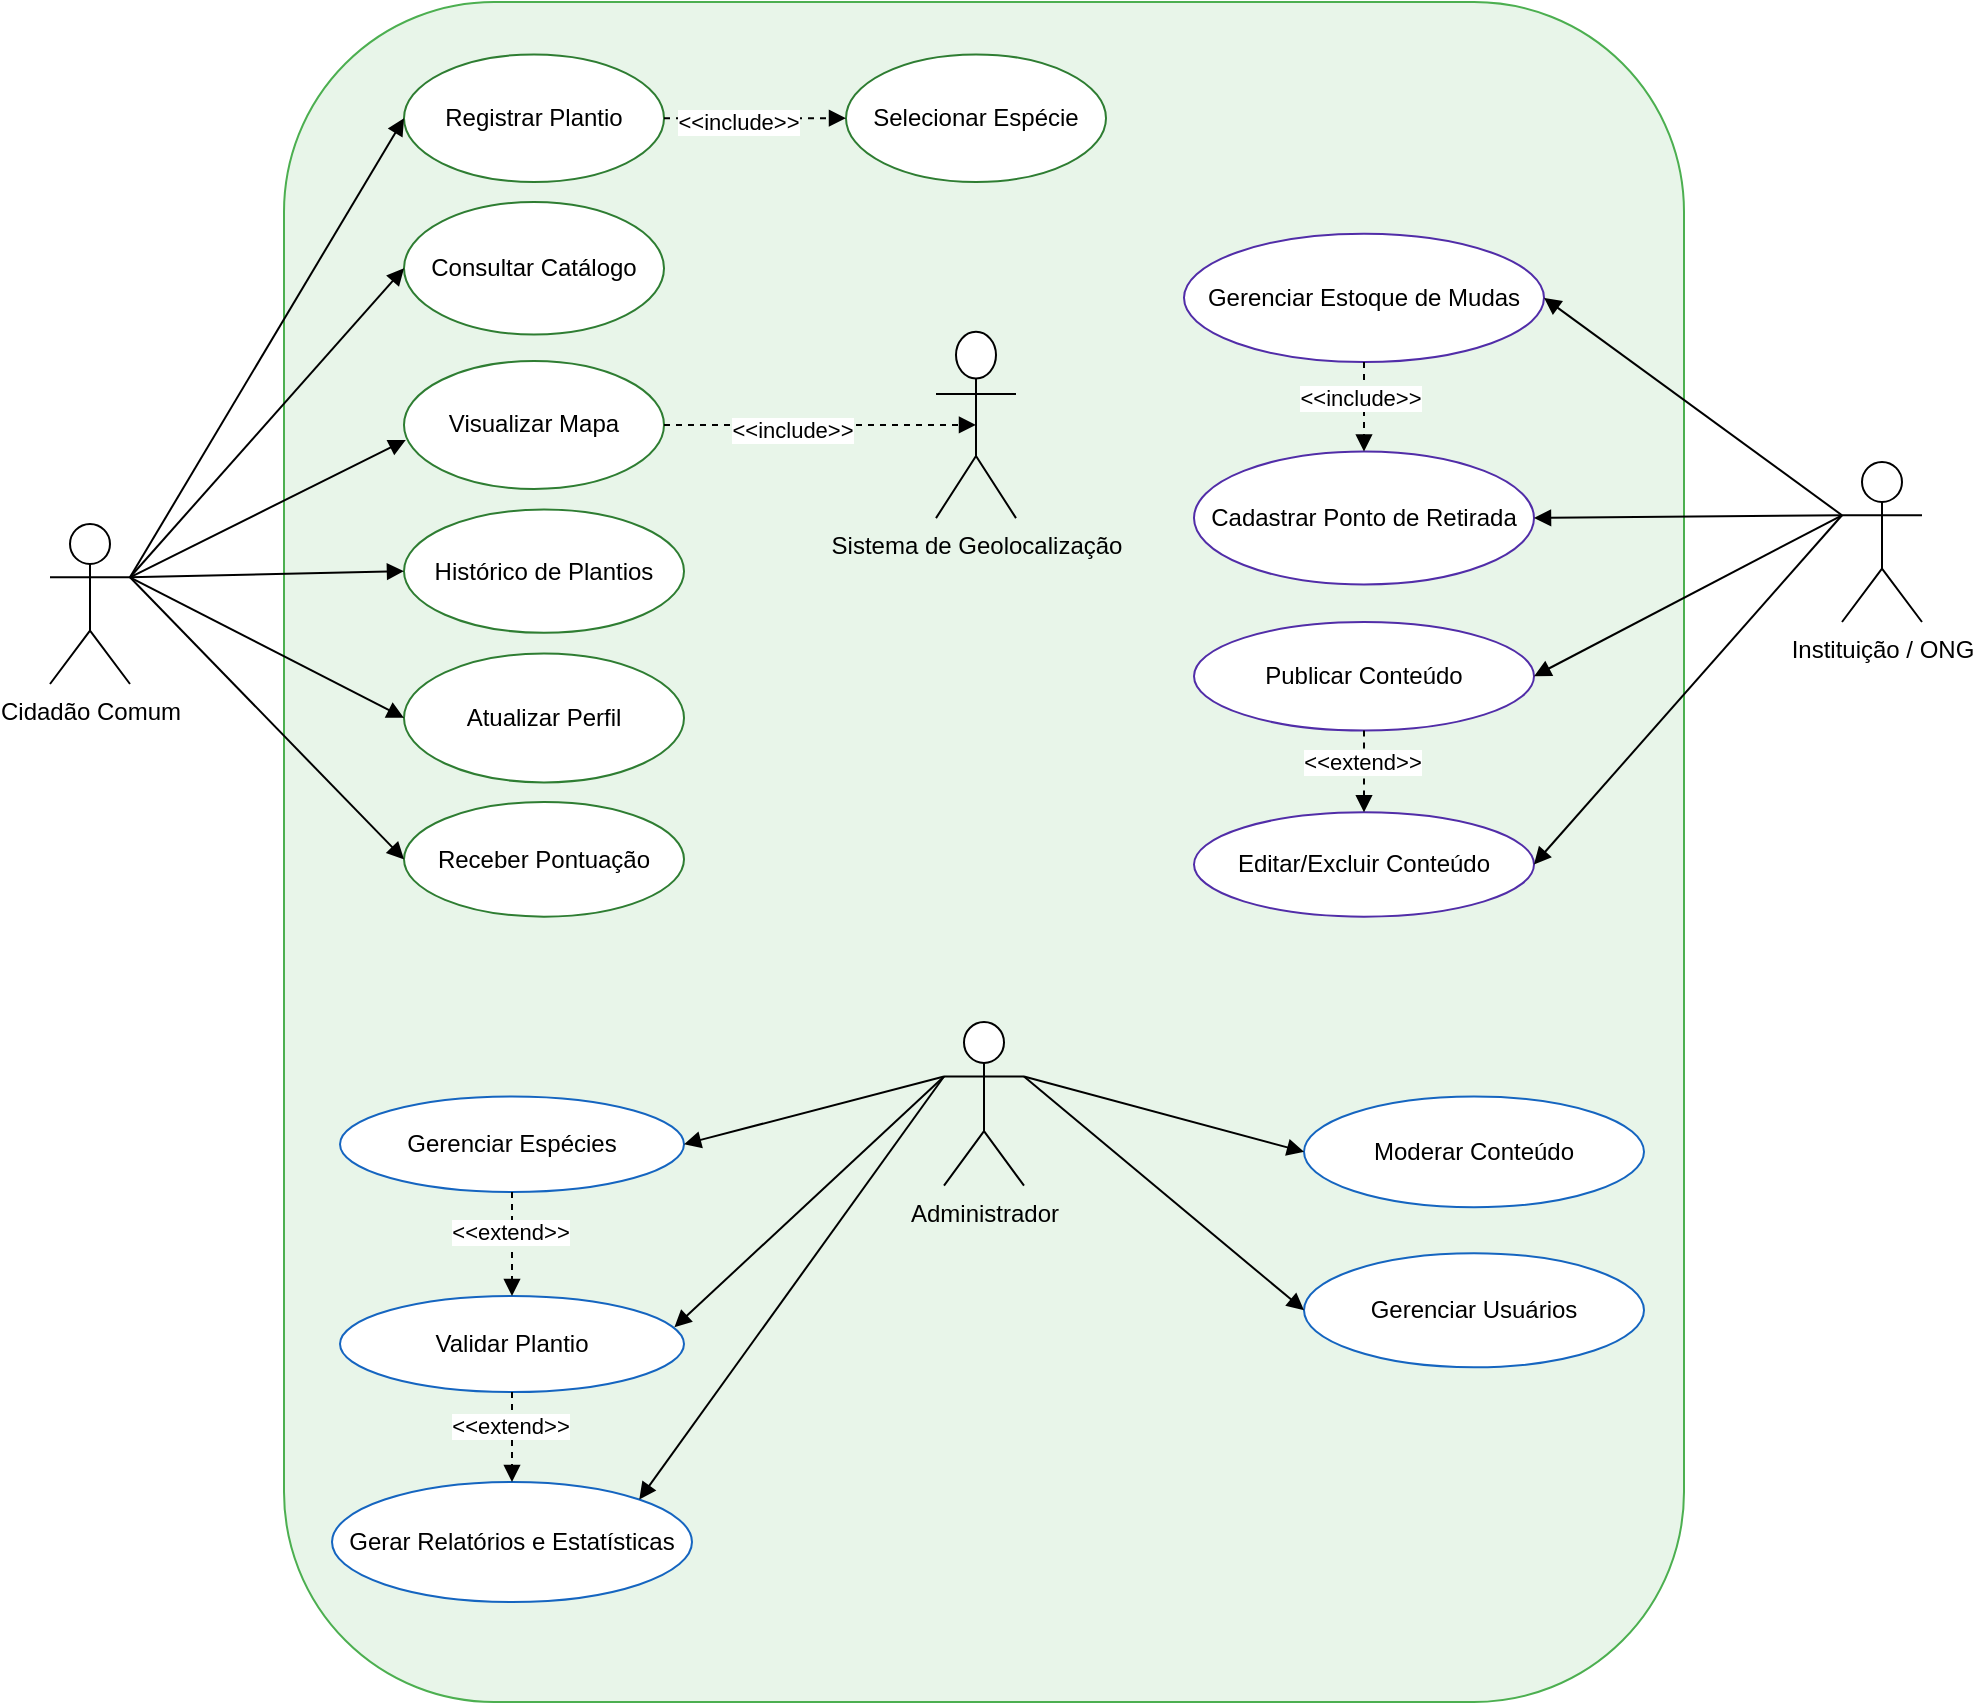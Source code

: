 <mxfile version="28.2.5">
  <diagram name="Diagrama de Casos de Uso - FlorESer" id="0">
    <mxGraphModel dx="1103" dy="452" grid="1" gridSize="10" guides="1" tooltips="1" connect="1" arrows="1" fold="1" page="1" pageScale="1" pageWidth="1100" pageHeight="850" math="0" shadow="0">
      <root>
        <mxCell id="0" />
        <mxCell id="1" parent="0" />
        <mxCell id="2" value="" style="rounded=1;whiteSpace=wrap;html=1;fillColor=#e8f5e9;strokeColor=#4caf50;" parent="1" vertex="1">
          <mxGeometry x="300" width="700" height="850" as="geometry" />
        </mxCell>
        <mxCell id="10" value="Registrar Plantio" style="ellipse;whiteSpace=wrap;html=1;fillColor=#ffffff;strokeColor=#2e7d32;" parent="2" vertex="1">
          <mxGeometry x="60" y="26.2" width="130" height="63.8" as="geometry" />
        </mxCell>
        <mxCell id="11" value="Selecionar Espécie" style="ellipse;whiteSpace=wrap;html=1;fillColor=#ffffff;strokeColor=#2e7d32;" parent="2" vertex="1">
          <mxGeometry x="281" y="26.2" width="130" height="63.8" as="geometry" />
        </mxCell>
        <mxCell id="12" value="Consultar Catálogo" style="ellipse;whiteSpace=wrap;html=1;fillColor=#ffffff;strokeColor=#2e7d32;" parent="2" vertex="1">
          <mxGeometry x="60" y="100" width="130" height="66.23" as="geometry" />
        </mxCell>
        <mxCell id="13" value="Visualizar Mapa" style="ellipse;whiteSpace=wrap;html=1;fillColor=#ffffff;strokeColor=#2e7d32;" parent="2" vertex="1">
          <mxGeometry x="60" y="179.5" width="130" height="63.95" as="geometry" />
        </mxCell>
        <mxCell id="14" value="Histórico de Plantios" style="ellipse;whiteSpace=wrap;html=1;fillColor=#ffffff;strokeColor=#2e7d32;" parent="2" vertex="1">
          <mxGeometry x="60" y="253.74" width="140" height="61.66" as="geometry" />
        </mxCell>
        <mxCell id="15" value="Cadastrar Ponto de Retirada" style="ellipse;whiteSpace=wrap;html=1;fillColor=#ffffff;strokeColor=#512da8;" parent="2" vertex="1">
          <mxGeometry x="455" y="224.72" width="170" height="66.55" as="geometry" />
        </mxCell>
        <mxCell id="17" value="Publicar Conteúdo" style="ellipse;whiteSpace=wrap;html=1;fillColor=#ffffff;strokeColor=#512da8;" parent="2" vertex="1">
          <mxGeometry x="455" y="310.0" width="170" height="54.27" as="geometry" />
        </mxCell>
        <mxCell id="SvDAr2LP0oa5Av3KDg7y-24" value="Atualizar Perfil" style="ellipse;whiteSpace=wrap;html=1;fillColor=#ffffff;strokeColor=#2e7d32;" parent="2" vertex="1">
          <mxGeometry x="60" y="325.7" width="140" height="64.49" as="geometry" />
        </mxCell>
        <mxCell id="SvDAr2LP0oa5Av3KDg7y-25" value="Receber Pontuação" style="ellipse;whiteSpace=wrap;html=1;fillColor=#ffffff;strokeColor=#2e7d32;" parent="2" vertex="1">
          <mxGeometry x="60" y="400.0" width="140" height="57.32" as="geometry" />
        </mxCell>
        <mxCell id="SvDAr2LP0oa5Av3KDg7y-35" value="" style="html=1;verticalAlign=bottom;labelBackgroundColor=none;endArrow=block;endFill=1;dashed=1;rounded=0;exitX=1;exitY=0.5;exitDx=0;exitDy=0;" parent="2" source="10" target="11" edge="1">
          <mxGeometry width="160" relative="1" as="geometry">
            <mxPoint x="350" y="314.102" as="sourcePoint" />
            <mxPoint x="510" y="314.102" as="targetPoint" />
          </mxGeometry>
        </mxCell>
        <mxCell id="SvDAr2LP0oa5Av3KDg7y-36" value="&amp;lt;&amp;lt;include&amp;gt;&amp;gt;" style="edgeLabel;html=1;align=center;verticalAlign=middle;resizable=0;points=[];" parent="SvDAr2LP0oa5Av3KDg7y-35" vertex="1" connectable="0">
          <mxGeometry x="-0.188" y="-2" relative="1" as="geometry">
            <mxPoint as="offset" />
          </mxGeometry>
        </mxCell>
        <mxCell id="18" value="Editar/Excluir Conteúdo" style="ellipse;whiteSpace=wrap;html=1;fillColor=#ffffff;strokeColor=#512da8;" parent="2" vertex="1">
          <mxGeometry x="455" y="405.09" width="170" height="52.23" as="geometry" />
        </mxCell>
        <mxCell id="16" value="Gerenciar Estoque de Mudas" style="ellipse;whiteSpace=wrap;html=1;fillColor=#ffffff;strokeColor=#512da8;" parent="2" vertex="1">
          <mxGeometry x="450" y="115.83" width="180" height="64.17" as="geometry" />
        </mxCell>
        <mxCell id="SvDAr2LP0oa5Av3KDg7y-48" value="" style="html=1;verticalAlign=bottom;labelBackgroundColor=none;endArrow=block;endFill=1;dashed=1;rounded=0;exitX=0.5;exitY=1;exitDx=0;exitDy=0;entryX=0.5;entryY=0;entryDx=0;entryDy=0;" parent="2" source="16" target="15" edge="1">
          <mxGeometry width="160" relative="1" as="geometry">
            <mxPoint x="220" y="47.283" as="sourcePoint" />
            <mxPoint x="328" y="47.283" as="targetPoint" />
          </mxGeometry>
        </mxCell>
        <mxCell id="SvDAr2LP0oa5Av3KDg7y-49" value="&amp;lt;&amp;lt;include&amp;gt;&amp;gt;" style="edgeLabel;html=1;align=center;verticalAlign=middle;resizable=0;points=[];" parent="SvDAr2LP0oa5Av3KDg7y-48" vertex="1" connectable="0">
          <mxGeometry x="-0.188" y="-2" relative="1" as="geometry">
            <mxPoint as="offset" />
          </mxGeometry>
        </mxCell>
        <mxCell id="SvDAr2LP0oa5Av3KDg7y-50" value="" style="html=1;verticalAlign=bottom;labelBackgroundColor=none;endArrow=block;endFill=1;dashed=1;rounded=0;" parent="2" source="17" target="18" edge="1">
          <mxGeometry width="160" relative="1" as="geometry">
            <mxPoint x="539.5" y="478.987" as="sourcePoint" />
            <mxPoint x="540" y="400" as="targetPoint" />
          </mxGeometry>
        </mxCell>
        <mxCell id="SvDAr2LP0oa5Av3KDg7y-51" value="&amp;lt;&amp;lt;extend&amp;gt;&amp;gt;" style="edgeLabel;html=1;align=center;verticalAlign=middle;resizable=0;points=[];" parent="SvDAr2LP0oa5Av3KDg7y-50" vertex="1" connectable="0">
          <mxGeometry x="-0.25" y="-1" relative="1" as="geometry">
            <mxPoint as="offset" />
          </mxGeometry>
        </mxCell>
        <mxCell id="SvDAr2LP0oa5Av3KDg7y-58" value="" style="html=1;verticalAlign=bottom;labelBackgroundColor=none;endArrow=block;endFill=1;dashed=1;rounded=0;exitX=1;exitY=0.5;exitDx=0;exitDy=0;entryX=0.5;entryY=0.5;entryDx=0;entryDy=0;entryPerimeter=0;" parent="2" source="13" target="SvDAr2LP0oa5Av3KDg7y-61" edge="1">
          <mxGeometry width="160" relative="1" as="geometry">
            <mxPoint x="220" y="81.037" as="sourcePoint" />
            <mxPoint x="338" y="300.392" as="targetPoint" />
          </mxGeometry>
        </mxCell>
        <mxCell id="SvDAr2LP0oa5Av3KDg7y-59" value="&amp;lt;&amp;lt;include&amp;gt;&amp;gt;" style="edgeLabel;html=1;align=center;verticalAlign=middle;resizable=0;points=[];" parent="SvDAr2LP0oa5Av3KDg7y-58" vertex="1" connectable="0">
          <mxGeometry x="-0.188" y="-2" relative="1" as="geometry">
            <mxPoint as="offset" />
          </mxGeometry>
        </mxCell>
        <mxCell id="SvDAr2LP0oa5Av3KDg7y-61" value="Sistema de Geolocalização" style="shape=umlActor;verticalLabelPosition=bottom;verticalAlign=top;html=1;" parent="2" vertex="1">
          <mxGeometry x="326" y="164.904" width="40" height="93.151" as="geometry" />
        </mxCell>
        <mxCell id="5" value="Administrador" style="shape=umlActor;verticalLabelPosition=bottom;verticalAlign=top;html=1;" parent="2" vertex="1">
          <mxGeometry x="330" y="509.999" width="40" height="81.829" as="geometry" />
        </mxCell>
        <mxCell id="21" value="Validar Plantio" style="ellipse;whiteSpace=wrap;html=1;fillColor=#ffffff;strokeColor=#1565c0;" parent="2" vertex="1">
          <mxGeometry x="28" y="647" width="172" height="48" as="geometry" />
        </mxCell>
        <mxCell id="19" value="Gerenciar Espécies" style="ellipse;whiteSpace=wrap;html=1;fillColor=#ffffff;strokeColor=#1565c0;" parent="2" vertex="1">
          <mxGeometry x="28" y="547.23" width="172" height="47.77" as="geometry" />
        </mxCell>
        <mxCell id="SvDAr2LP0oa5Av3KDg7y-32" value="" style="html=1;verticalAlign=bottom;labelBackgroundColor=none;endArrow=block;endFill=1;dashed=1;rounded=0;exitX=0.5;exitY=1;exitDx=0;exitDy=0;" parent="2" source="19" target="21" edge="1">
          <mxGeometry width="160" relative="1" as="geometry">
            <mxPoint x="1078" y="593.113" as="sourcePoint" />
            <mxPoint x="1238" y="593.113" as="targetPoint" />
          </mxGeometry>
        </mxCell>
        <mxCell id="SvDAr2LP0oa5Av3KDg7y-33" value="&amp;lt;&amp;lt;extend&amp;gt;&amp;gt;" style="edgeLabel;html=1;align=center;verticalAlign=middle;resizable=0;points=[];" parent="SvDAr2LP0oa5Av3KDg7y-32" vertex="1" connectable="0">
          <mxGeometry x="-0.25" y="-1" relative="1" as="geometry">
            <mxPoint as="offset" />
          </mxGeometry>
        </mxCell>
        <mxCell id="22" value="Gerar Relatórios e Estatísticas" style="ellipse;whiteSpace=wrap;html=1;fillColor=#ffffff;strokeColor=#1565c0;" parent="2" vertex="1">
          <mxGeometry x="24" y="740" width="180" height="60" as="geometry" />
        </mxCell>
        <mxCell id="20" value="Gerenciar Usuários" style="ellipse;whiteSpace=wrap;html=1;fillColor=#ffffff;strokeColor=#1565c0;" parent="2" vertex="1">
          <mxGeometry x="510" y="625.63" width="170" height="57" as="geometry" />
        </mxCell>
        <mxCell id="23" value="Moderar Conteúdo" style="ellipse;whiteSpace=wrap;html=1;fillColor=#ffffff;strokeColor=#1565c0;" parent="2" vertex="1">
          <mxGeometry x="510" y="547.23" width="170" height="55.4" as="geometry" />
        </mxCell>
        <mxCell id="SvDAr2LP0oa5Av3KDg7y-63" value="" style="html=1;verticalAlign=bottom;labelBackgroundColor=none;endArrow=block;endFill=1;dashed=1;rounded=0;exitX=0.5;exitY=1;exitDx=0;exitDy=0;entryX=0.5;entryY=0;entryDx=0;entryDy=0;" parent="2" source="21" target="22" edge="1">
          <mxGeometry width="160" relative="1" as="geometry">
            <mxPoint x="218" y="788" as="sourcePoint" />
            <mxPoint x="318" y="789" as="targetPoint" />
          </mxGeometry>
        </mxCell>
        <mxCell id="SvDAr2LP0oa5Av3KDg7y-64" value="&amp;lt;&amp;lt;extend&amp;gt;&amp;gt;" style="edgeLabel;html=1;align=center;verticalAlign=middle;resizable=0;points=[];" parent="SvDAr2LP0oa5Av3KDg7y-63" vertex="1" connectable="0">
          <mxGeometry x="-0.25" y="-1" relative="1" as="geometry">
            <mxPoint as="offset" />
          </mxGeometry>
        </mxCell>
        <mxCell id="SvDAr2LP0oa5Av3KDg7y-65" value="" style="html=1;verticalAlign=bottom;labelBackgroundColor=none;endArrow=block;endFill=1;rounded=0;entryX=1;entryY=0.5;entryDx=0;entryDy=0;exitX=0;exitY=0.333;exitDx=0;exitDy=0;exitPerimeter=0;" parent="2" source="5" target="19" edge="1">
          <mxGeometry width="160" relative="1" as="geometry">
            <mxPoint x="790" y="267" as="sourcePoint" />
            <mxPoint x="635" y="441" as="targetPoint" />
          </mxGeometry>
        </mxCell>
        <mxCell id="SvDAr2LP0oa5Av3KDg7y-66" value="" style="html=1;verticalAlign=bottom;labelBackgroundColor=none;endArrow=block;endFill=1;rounded=0;entryX=0.972;entryY=0.326;entryDx=0;entryDy=0;exitX=0;exitY=0.333;exitDx=0;exitDy=0;exitPerimeter=0;entryPerimeter=0;" parent="2" source="5" target="21" edge="1">
          <mxGeometry width="160" relative="1" as="geometry">
            <mxPoint x="360" y="561" as="sourcePoint" />
            <mxPoint x="120" y="730" as="targetPoint" />
          </mxGeometry>
        </mxCell>
        <mxCell id="SvDAr2LP0oa5Av3KDg7y-67" value="" style="html=1;verticalAlign=bottom;labelBackgroundColor=none;endArrow=block;endFill=1;rounded=0;entryX=1;entryY=0;entryDx=0;entryDy=0;exitX=0;exitY=0.333;exitDx=0;exitDy=0;exitPerimeter=0;" parent="2" source="5" target="22" edge="1">
          <mxGeometry width="160" relative="1" as="geometry">
            <mxPoint x="360" y="561" as="sourcePoint" />
            <mxPoint x="120" y="730" as="targetPoint" />
          </mxGeometry>
        </mxCell>
        <mxCell id="SvDAr2LP0oa5Av3KDg7y-68" value="" style="html=1;verticalAlign=bottom;labelBackgroundColor=none;endArrow=block;endFill=1;rounded=0;entryX=0;entryY=0.5;entryDx=0;entryDy=0;exitX=1;exitY=0.333;exitDx=0;exitDy=0;exitPerimeter=0;" parent="2" source="5" target="20" edge="1">
          <mxGeometry width="160" relative="1" as="geometry">
            <mxPoint x="370" y="540" as="sourcePoint" />
            <mxPoint x="600" y="731" as="targetPoint" />
          </mxGeometry>
        </mxCell>
        <mxCell id="SvDAr2LP0oa5Av3KDg7y-69" value="" style="html=1;verticalAlign=bottom;labelBackgroundColor=none;endArrow=block;endFill=1;rounded=0;entryX=0;entryY=0.5;entryDx=0;entryDy=0;exitX=1;exitY=0.333;exitDx=0;exitDy=0;exitPerimeter=0;" parent="2" source="5" target="23" edge="1">
          <mxGeometry width="160" relative="1" as="geometry">
            <mxPoint x="360" y="561" as="sourcePoint" />
            <mxPoint x="520" y="610" as="targetPoint" />
          </mxGeometry>
        </mxCell>
        <mxCell id="3" value="Cidadão Comum" style="shape=umlActor;verticalLabelPosition=bottom;verticalAlign=top;html=1;" parent="1" vertex="1">
          <mxGeometry x="183" y="261" width="40" height="80" as="geometry" />
        </mxCell>
        <mxCell id="4" value="Instituição / ONG" style="shape=umlActor;verticalLabelPosition=bottom;verticalAlign=top;html=1;" parent="1" vertex="1">
          <mxGeometry x="1079" y="230" width="40" height="80" as="geometry" />
        </mxCell>
        <mxCell id="SvDAr2LP0oa5Av3KDg7y-42" value="" style="html=1;verticalAlign=bottom;labelBackgroundColor=none;endArrow=block;endFill=1;rounded=0;entryX=0;entryY=0.5;entryDx=0;entryDy=0;exitX=1;exitY=0.333;exitDx=0;exitDy=0;exitPerimeter=0;" parent="1" source="3" target="10" edge="1">
          <mxGeometry width="160" relative="1" as="geometry">
            <mxPoint x="480" y="221" as="sourcePoint" />
            <mxPoint x="640" y="221" as="targetPoint" />
          </mxGeometry>
        </mxCell>
        <mxCell id="SvDAr2LP0oa5Av3KDg7y-43" value="" style="html=1;verticalAlign=bottom;labelBackgroundColor=none;endArrow=block;endFill=1;rounded=0;entryX=0;entryY=0.5;entryDx=0;entryDy=0;exitX=1;exitY=0.333;exitDx=0;exitDy=0;exitPerimeter=0;" parent="1" source="3" target="12" edge="1">
          <mxGeometry width="160" relative="1" as="geometry">
            <mxPoint x="230" y="281" as="sourcePoint" />
            <mxPoint x="380" y="61" as="targetPoint" />
          </mxGeometry>
        </mxCell>
        <mxCell id="SvDAr2LP0oa5Av3KDg7y-44" value="" style="html=1;verticalAlign=bottom;labelBackgroundColor=none;endArrow=block;endFill=1;rounded=0;entryX=0.007;entryY=0.617;entryDx=0;entryDy=0;entryPerimeter=0;exitX=1;exitY=0.333;exitDx=0;exitDy=0;exitPerimeter=0;" parent="1" source="3" target="13" edge="1">
          <mxGeometry width="160" relative="1" as="geometry">
            <mxPoint x="230" y="291" as="sourcePoint" />
            <mxPoint x="380" y="151" as="targetPoint" />
          </mxGeometry>
        </mxCell>
        <mxCell id="SvDAr2LP0oa5Av3KDg7y-45" value="" style="html=1;verticalAlign=bottom;labelBackgroundColor=none;endArrow=block;endFill=1;rounded=0;entryX=0;entryY=0.5;entryDx=0;entryDy=0;exitX=1;exitY=0.333;exitDx=0;exitDy=0;exitPerimeter=0;" parent="1" source="3" target="14" edge="1">
          <mxGeometry width="160" relative="1" as="geometry">
            <mxPoint x="220" y="281" as="sourcePoint" />
            <mxPoint x="381" y="238" as="targetPoint" />
          </mxGeometry>
        </mxCell>
        <mxCell id="SvDAr2LP0oa5Av3KDg7y-46" value="" style="html=1;verticalAlign=bottom;labelBackgroundColor=none;endArrow=block;endFill=1;rounded=0;entryX=0;entryY=0.5;entryDx=0;entryDy=0;exitX=1;exitY=0.333;exitDx=0;exitDy=0;exitPerimeter=0;" parent="1" source="3" target="SvDAr2LP0oa5Av3KDg7y-24" edge="1">
          <mxGeometry width="160" relative="1" as="geometry">
            <mxPoint x="220" y="281" as="sourcePoint" />
            <mxPoint x="380" y="311" as="targetPoint" />
          </mxGeometry>
        </mxCell>
        <mxCell id="SvDAr2LP0oa5Av3KDg7y-47" value="" style="html=1;verticalAlign=bottom;labelBackgroundColor=none;endArrow=block;endFill=1;rounded=0;entryX=0;entryY=0.5;entryDx=0;entryDy=0;exitX=1;exitY=0.333;exitDx=0;exitDy=0;exitPerimeter=0;" parent="1" source="3" target="SvDAr2LP0oa5Av3KDg7y-25" edge="1">
          <mxGeometry width="160" relative="1" as="geometry">
            <mxPoint x="220" y="291" as="sourcePoint" />
            <mxPoint x="380" y="391" as="targetPoint" />
          </mxGeometry>
        </mxCell>
        <mxCell id="SvDAr2LP0oa5Av3KDg7y-52" value="" style="html=1;verticalAlign=bottom;labelBackgroundColor=none;endArrow=block;endFill=1;rounded=0;entryX=1;entryY=0.5;entryDx=0;entryDy=0;exitX=0;exitY=0.333;exitDx=0;exitDy=0;exitPerimeter=0;" parent="1" source="4" target="16" edge="1">
          <mxGeometry width="160" relative="1" as="geometry">
            <mxPoint x="220" y="265" as="sourcePoint" />
            <mxPoint x="380" y="358" as="targetPoint" />
          </mxGeometry>
        </mxCell>
        <mxCell id="SvDAr2LP0oa5Av3KDg7y-53" value="" style="html=1;verticalAlign=bottom;labelBackgroundColor=none;endArrow=block;endFill=1;rounded=0;entryX=1;entryY=0.5;entryDx=0;entryDy=0;exitX=0;exitY=0.333;exitDx=0;exitDy=0;exitPerimeter=0;" parent="1" source="4" target="15" edge="1">
          <mxGeometry width="160" relative="1" as="geometry">
            <mxPoint x="1130" y="255" as="sourcePoint" />
            <mxPoint x="950" y="118" as="targetPoint" />
          </mxGeometry>
        </mxCell>
        <mxCell id="SvDAr2LP0oa5Av3KDg7y-54" value="" style="html=1;verticalAlign=bottom;labelBackgroundColor=none;endArrow=block;endFill=1;rounded=0;entryX=1;entryY=0.5;entryDx=0;entryDy=0;exitX=0;exitY=0.333;exitDx=0;exitDy=0;exitPerimeter=0;" parent="1" source="4" target="17" edge="1">
          <mxGeometry width="160" relative="1" as="geometry">
            <mxPoint x="1130" y="255" as="sourcePoint" />
            <mxPoint x="950" y="218" as="targetPoint" />
          </mxGeometry>
        </mxCell>
        <mxCell id="SvDAr2LP0oa5Av3KDg7y-55" value="" style="html=1;verticalAlign=bottom;labelBackgroundColor=none;endArrow=block;endFill=1;rounded=0;entryX=1;entryY=0.5;entryDx=0;entryDy=0;exitX=0;exitY=0.333;exitDx=0;exitDy=0;exitPerimeter=0;" parent="1" source="4" target="18" edge="1">
          <mxGeometry width="160" relative="1" as="geometry">
            <mxPoint x="1130" y="346" as="sourcePoint" />
            <mxPoint x="940.0" y="512.632" as="targetPoint" />
          </mxGeometry>
        </mxCell>
      </root>
    </mxGraphModel>
  </diagram>
</mxfile>
